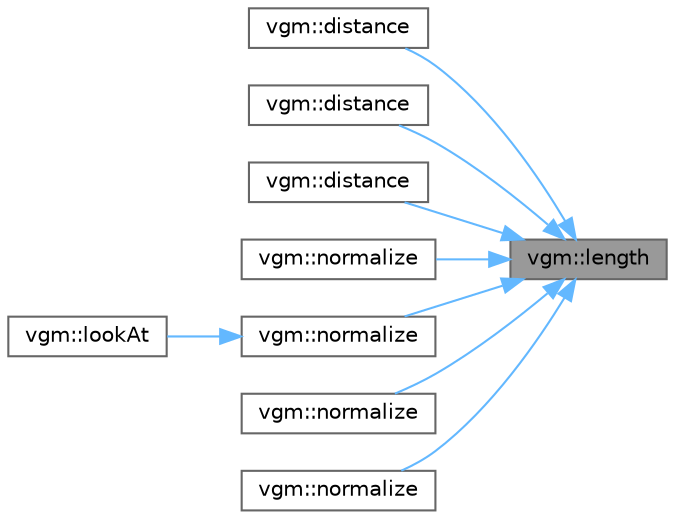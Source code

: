 digraph "vgm::length"
{
 // LATEX_PDF_SIZE
  bgcolor="transparent";
  edge [fontname=Helvetica,fontsize=10,labelfontname=Helvetica,labelfontsize=10];
  node [fontname=Helvetica,fontsize=10,shape=box,height=0.2,width=0.4];
  rankdir="RL";
  Node1 [id="Node000001",label="vgm::length",height=0.2,width=0.4,color="gray40", fillcolor="grey60", style="filled", fontcolor="black",tooltip=" "];
  Node1 -> Node2 [id="edge1_Node000001_Node000002",dir="back",color="steelblue1",style="solid",tooltip=" "];
  Node2 [id="Node000002",label="vgm::distance",height=0.2,width=0.4,color="grey40", fillcolor="white", style="filled",URL="$namespacevgm.html#a5aa9a35291fc47a1bcc7ed8507e035d2",tooltip=" "];
  Node1 -> Node3 [id="edge2_Node000001_Node000003",dir="back",color="steelblue1",style="solid",tooltip=" "];
  Node3 [id="Node000003",label="vgm::distance",height=0.2,width=0.4,color="grey40", fillcolor="white", style="filled",URL="$namespacevgm.html#abb1a1977a3dfbf8e7c2786a01ca5c6bb",tooltip=" "];
  Node1 -> Node4 [id="edge3_Node000001_Node000004",dir="back",color="steelblue1",style="solid",tooltip=" "];
  Node4 [id="Node000004",label="vgm::distance",height=0.2,width=0.4,color="grey40", fillcolor="white", style="filled",URL="$namespacevgm.html#a4dff1089b46bcf1c0ee6caa3aab5e4b7",tooltip=" "];
  Node1 -> Node5 [id="edge4_Node000001_Node000005",dir="back",color="steelblue1",style="solid",tooltip=" "];
  Node5 [id="Node000005",label="vgm::normalize",height=0.2,width=0.4,color="grey40", fillcolor="white", style="filled",URL="$namespacevgm.html#afe9fa7d5fb1d466acdb10561f7d3e8a6",tooltip=" "];
  Node1 -> Node6 [id="edge5_Node000001_Node000006",dir="back",color="steelblue1",style="solid",tooltip=" "];
  Node6 [id="Node000006",label="vgm::normalize",height=0.2,width=0.4,color="grey40", fillcolor="white", style="filled",URL="$namespacevgm.html#a9e01535a47e715a94ccd8c8336920c4e",tooltip=" "];
  Node6 -> Node7 [id="edge6_Node000006_Node000007",dir="back",color="steelblue1",style="solid",tooltip=" "];
  Node7 [id="Node000007",label="vgm::lookAt",height=0.2,width=0.4,color="grey40", fillcolor="white", style="filled",URL="$namespacevgm.html#a9c34e6bde05cf45ddaeace2e168d9c77",tooltip=" "];
  Node1 -> Node8 [id="edge7_Node000001_Node000008",dir="back",color="steelblue1",style="solid",tooltip=" "];
  Node8 [id="Node000008",label="vgm::normalize",height=0.2,width=0.4,color="grey40", fillcolor="white", style="filled",URL="$namespacevgm.html#a65abbcbcb9e8323b398e0a2f3a20f130",tooltip=" "];
  Node1 -> Node9 [id="edge8_Node000001_Node000009",dir="back",color="steelblue1",style="solid",tooltip=" "];
  Node9 [id="Node000009",label="vgm::normalize",height=0.2,width=0.4,color="grey40", fillcolor="white", style="filled",URL="$namespacevgm.html#a256419ce008e5e37c00f1eba7b5ba093",tooltip=" "];
}
